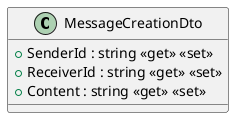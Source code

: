 @startuml
class MessageCreationDto {
    + SenderId : string <<get>> <<set>>
    + ReceiverId : string <<get>> <<set>>
    + Content : string <<get>> <<set>>
}
@enduml
